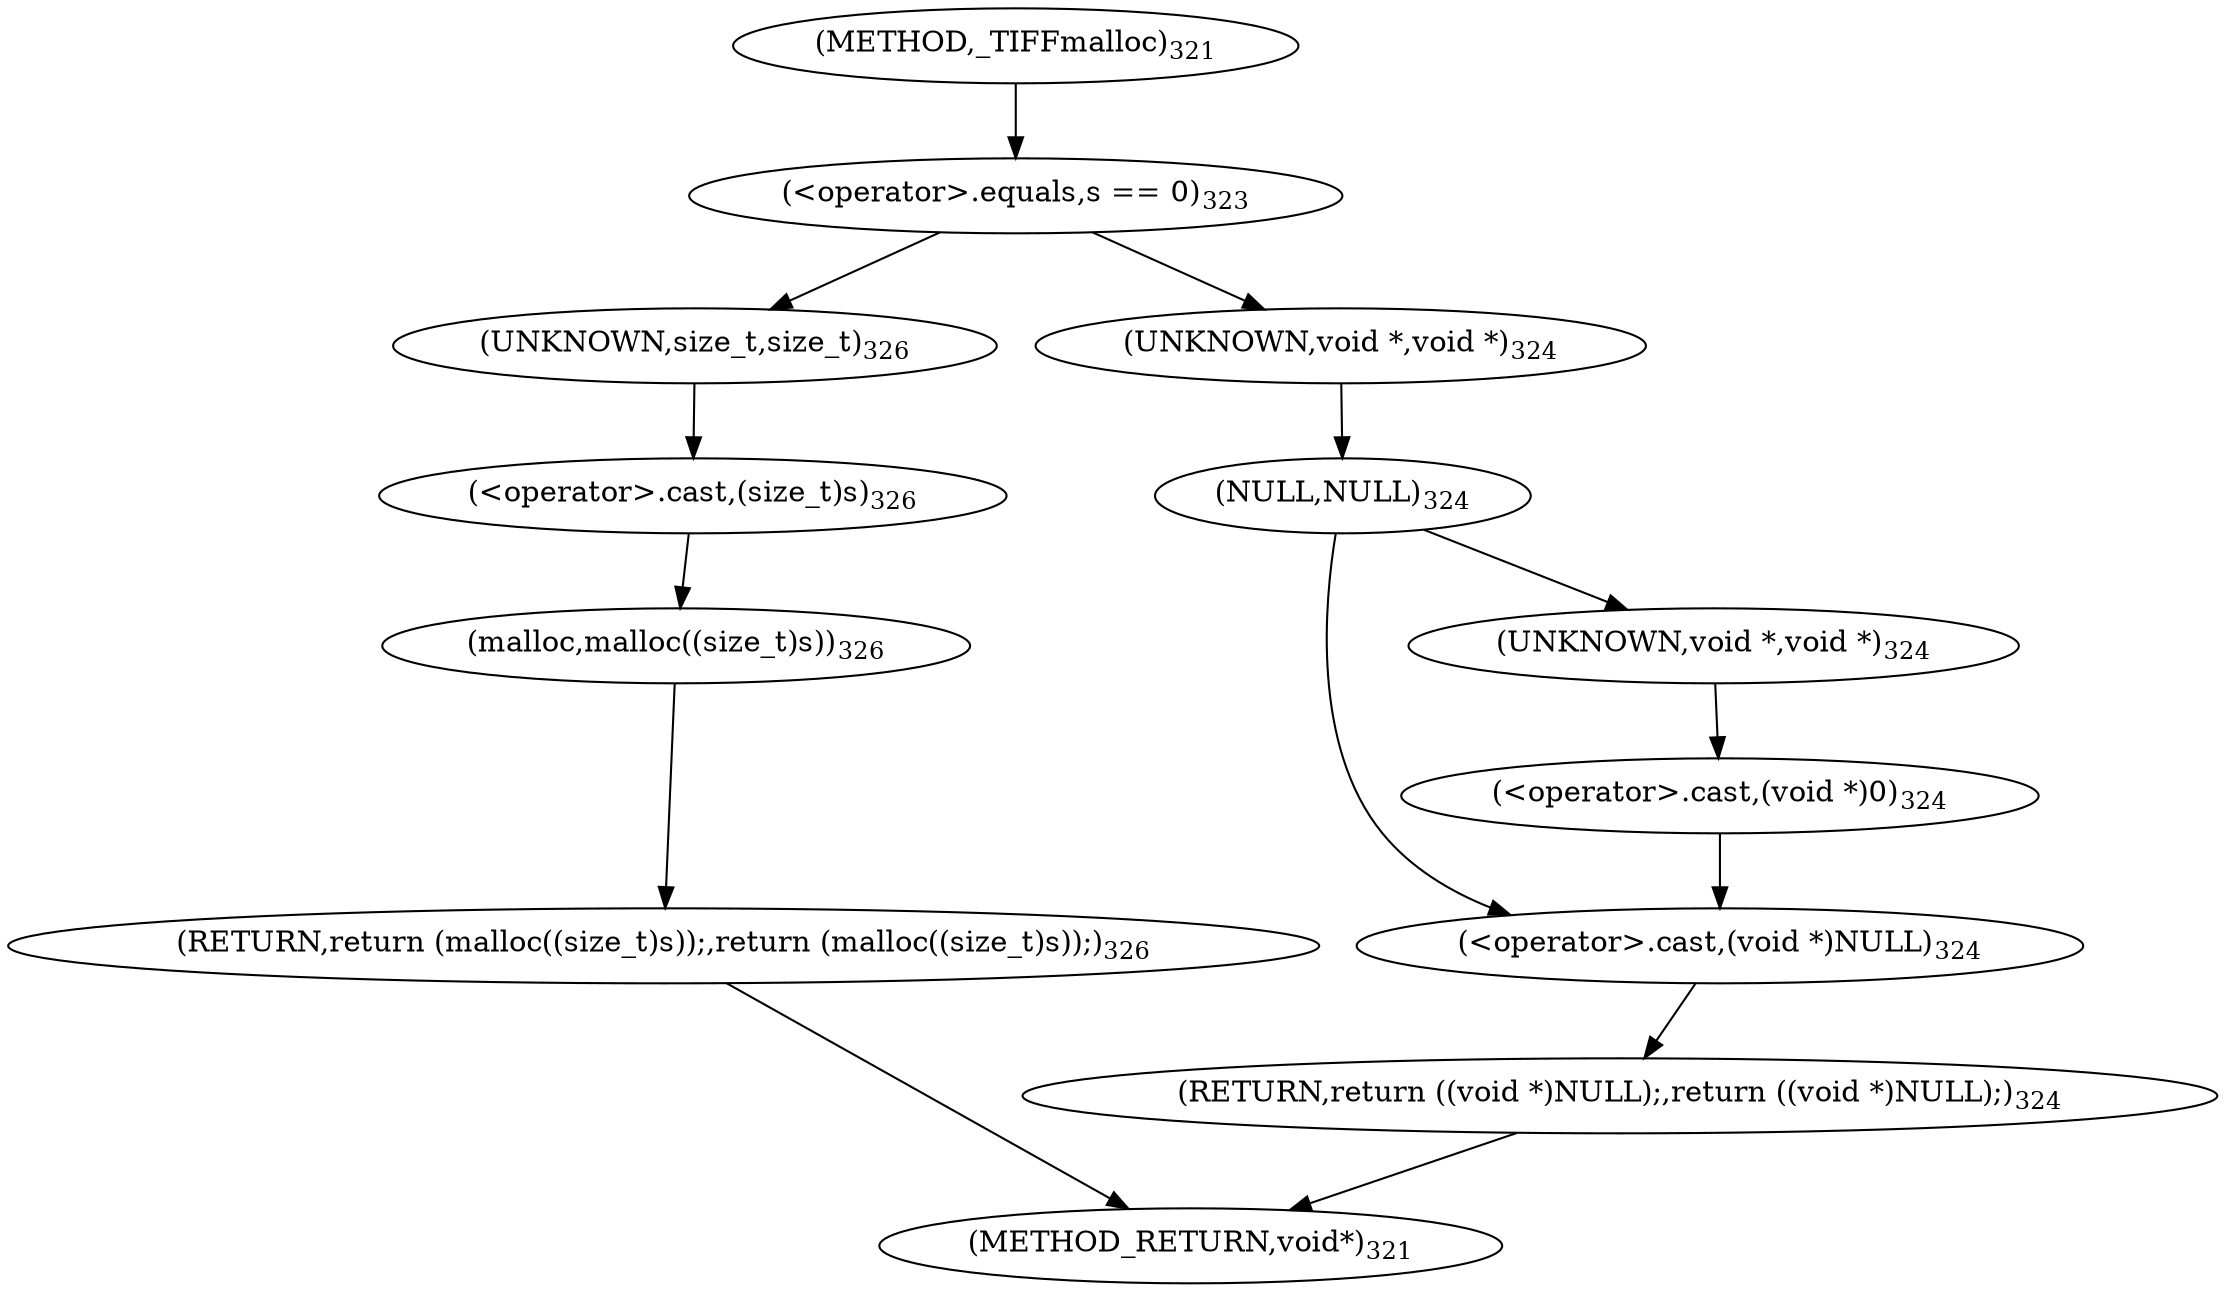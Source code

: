 digraph "_TIFFmalloc" {  
"34111" [label = <(RETURN,return (malloc((size_t)s));,return (malloc((size_t)s));)<SUB>326</SUB>> ]
"34099" [label = <(&lt;operator&gt;.equals,s == 0)<SUB>323</SUB>> ]
"34112" [label = <(malloc,malloc((size_t)s))<SUB>326</SUB>> ]
"34103" [label = <(RETURN,return ((void *)NULL);,return ((void *)NULL);)<SUB>324</SUB>> ]
"34113" [label = <(&lt;operator&gt;.cast,(size_t)s)<SUB>326</SUB>> ]
"34104" [label = <(&lt;operator&gt;.cast,(void *)NULL)<SUB>324</SUB>> ]
"34114" [label = <(UNKNOWN,size_t,size_t)<SUB>326</SUB>> ]
"34105" [label = <(UNKNOWN,void *,void *)<SUB>324</SUB>> ]
"34106" [label = <(NULL,NULL)<SUB>324</SUB>> ]
"34108" [label = <(&lt;operator&gt;.cast,(void *)0)<SUB>324</SUB>> ]
"34109" [label = <(UNKNOWN,void *,void *)<SUB>324</SUB>> ]
"34095" [label = <(METHOD,_TIFFmalloc)<SUB>321</SUB>> ]
"34116" [label = <(METHOD_RETURN,void*)<SUB>321</SUB>> ]
  "34111" -> "34116" 
  "34099" -> "34105" 
  "34099" -> "34114" 
  "34112" -> "34111" 
  "34103" -> "34116" 
  "34113" -> "34112" 
  "34104" -> "34103" 
  "34114" -> "34113" 
  "34105" -> "34106" 
  "34106" -> "34109" 
  "34106" -> "34104" 
  "34108" -> "34104" 
  "34109" -> "34108" 
  "34095" -> "34099" 
}
